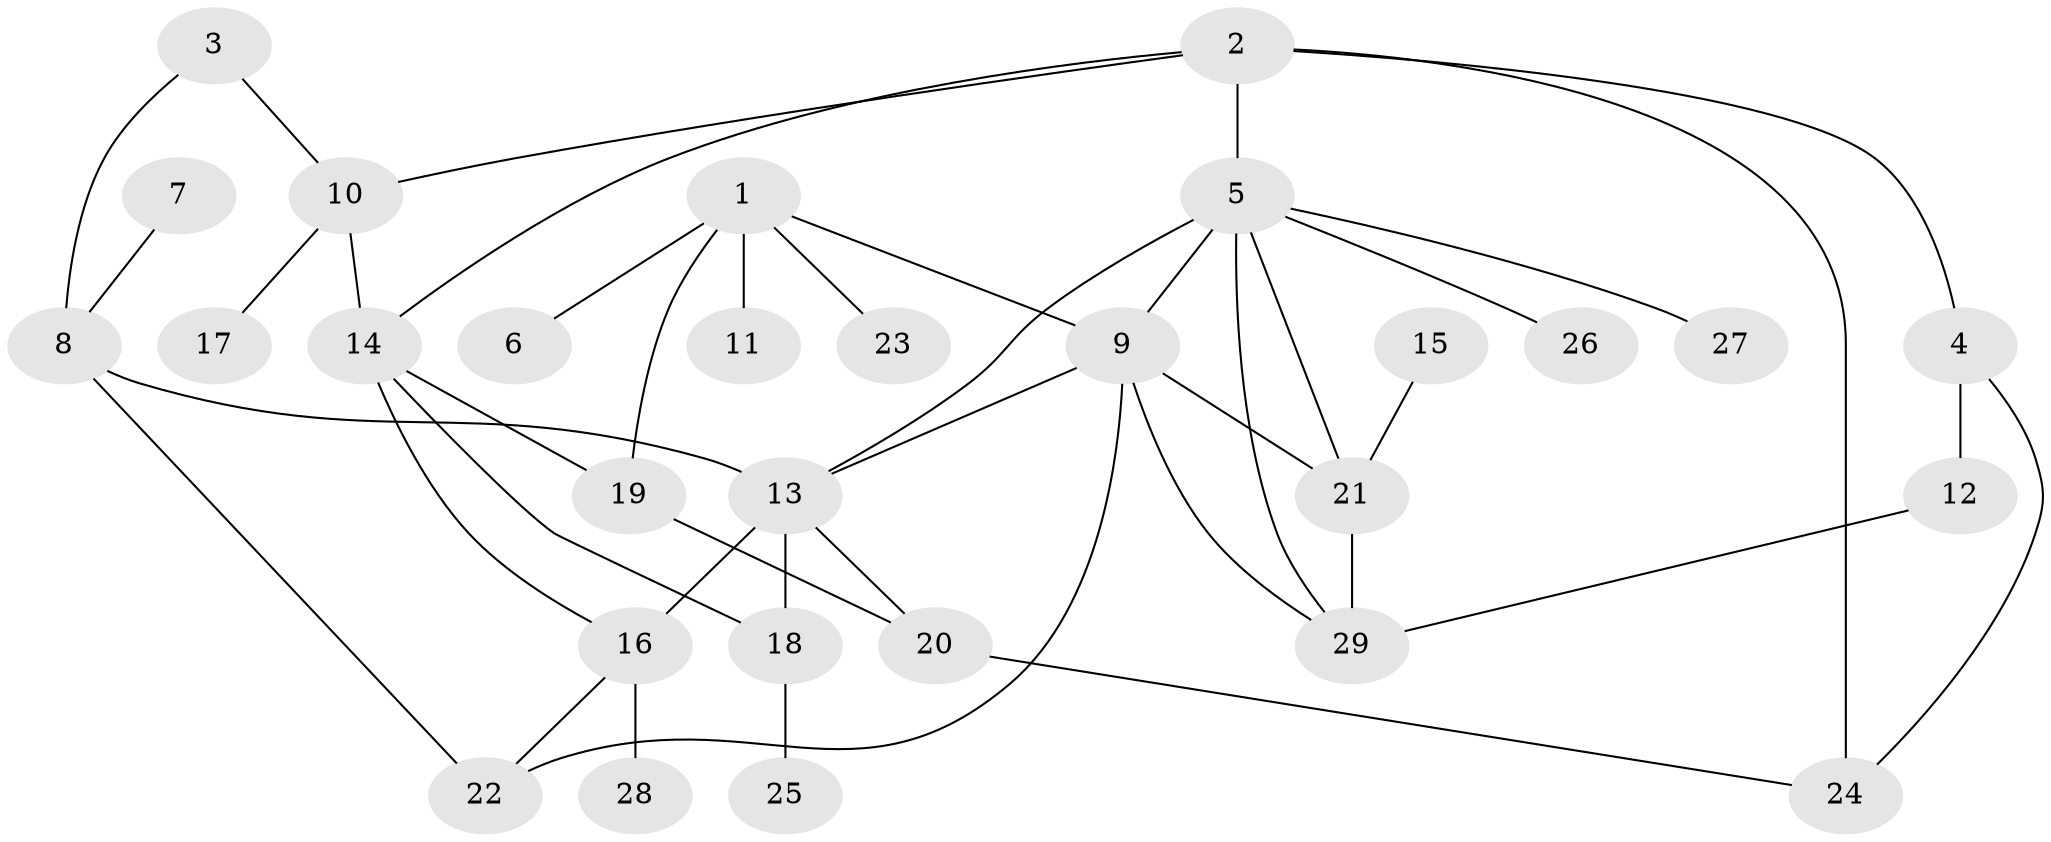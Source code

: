 // original degree distribution, {5: 0.09859154929577464, 2: 0.2535211267605634, 9: 0.014084507042253521, 6: 0.014084507042253521, 3: 0.22535211267605634, 4: 0.08450704225352113, 1: 0.30985915492957744}
// Generated by graph-tools (version 1.1) at 2025/36/03/04/25 23:36:02]
// undirected, 29 vertices, 43 edges
graph export_dot {
  node [color=gray90,style=filled];
  1;
  2;
  3;
  4;
  5;
  6;
  7;
  8;
  9;
  10;
  11;
  12;
  13;
  14;
  15;
  16;
  17;
  18;
  19;
  20;
  21;
  22;
  23;
  24;
  25;
  26;
  27;
  28;
  29;
  1 -- 6 [weight=1.0];
  1 -- 9 [weight=1.0];
  1 -- 11 [weight=1.0];
  1 -- 19 [weight=1.0];
  1 -- 23 [weight=1.0];
  2 -- 4 [weight=1.0];
  2 -- 5 [weight=1.0];
  2 -- 10 [weight=1.0];
  2 -- 14 [weight=1.0];
  2 -- 24 [weight=1.0];
  3 -- 8 [weight=1.0];
  3 -- 10 [weight=1.0];
  4 -- 12 [weight=1.0];
  4 -- 24 [weight=1.0];
  5 -- 9 [weight=1.0];
  5 -- 13 [weight=2.0];
  5 -- 21 [weight=1.0];
  5 -- 26 [weight=1.0];
  5 -- 27 [weight=1.0];
  5 -- 29 [weight=1.0];
  7 -- 8 [weight=1.0];
  8 -- 13 [weight=1.0];
  8 -- 22 [weight=1.0];
  9 -- 13 [weight=1.0];
  9 -- 21 [weight=2.0];
  9 -- 22 [weight=1.0];
  9 -- 29 [weight=1.0];
  10 -- 14 [weight=1.0];
  10 -- 17 [weight=1.0];
  12 -- 29 [weight=2.0];
  13 -- 16 [weight=2.0];
  13 -- 18 [weight=2.0];
  13 -- 20 [weight=1.0];
  14 -- 16 [weight=1.0];
  14 -- 18 [weight=1.0];
  14 -- 19 [weight=1.0];
  15 -- 21 [weight=1.0];
  16 -- 22 [weight=1.0];
  16 -- 28 [weight=1.0];
  18 -- 25 [weight=1.0];
  19 -- 20 [weight=1.0];
  20 -- 24 [weight=1.0];
  21 -- 29 [weight=1.0];
}
